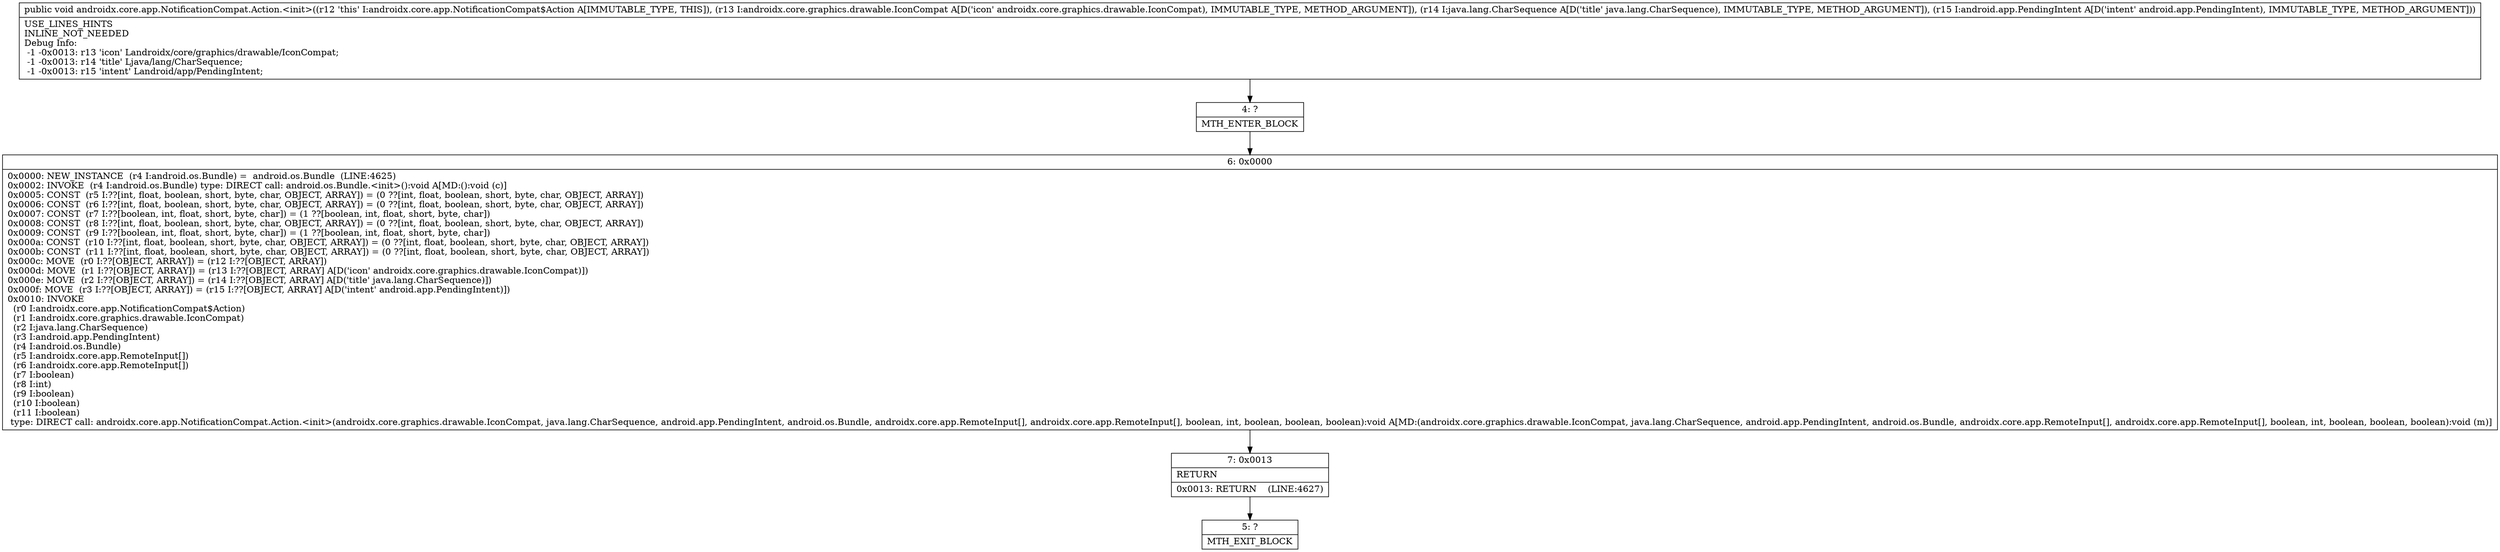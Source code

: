 digraph "CFG forandroidx.core.app.NotificationCompat.Action.\<init\>(Landroidx\/core\/graphics\/drawable\/IconCompat;Ljava\/lang\/CharSequence;Landroid\/app\/PendingIntent;)V" {
Node_4 [shape=record,label="{4\:\ ?|MTH_ENTER_BLOCK\l}"];
Node_6 [shape=record,label="{6\:\ 0x0000|0x0000: NEW_INSTANCE  (r4 I:android.os.Bundle) =  android.os.Bundle  (LINE:4625)\l0x0002: INVOKE  (r4 I:android.os.Bundle) type: DIRECT call: android.os.Bundle.\<init\>():void A[MD:():void (c)]\l0x0005: CONST  (r5 I:??[int, float, boolean, short, byte, char, OBJECT, ARRAY]) = (0 ??[int, float, boolean, short, byte, char, OBJECT, ARRAY]) \l0x0006: CONST  (r6 I:??[int, float, boolean, short, byte, char, OBJECT, ARRAY]) = (0 ??[int, float, boolean, short, byte, char, OBJECT, ARRAY]) \l0x0007: CONST  (r7 I:??[boolean, int, float, short, byte, char]) = (1 ??[boolean, int, float, short, byte, char]) \l0x0008: CONST  (r8 I:??[int, float, boolean, short, byte, char, OBJECT, ARRAY]) = (0 ??[int, float, boolean, short, byte, char, OBJECT, ARRAY]) \l0x0009: CONST  (r9 I:??[boolean, int, float, short, byte, char]) = (1 ??[boolean, int, float, short, byte, char]) \l0x000a: CONST  (r10 I:??[int, float, boolean, short, byte, char, OBJECT, ARRAY]) = (0 ??[int, float, boolean, short, byte, char, OBJECT, ARRAY]) \l0x000b: CONST  (r11 I:??[int, float, boolean, short, byte, char, OBJECT, ARRAY]) = (0 ??[int, float, boolean, short, byte, char, OBJECT, ARRAY]) \l0x000c: MOVE  (r0 I:??[OBJECT, ARRAY]) = (r12 I:??[OBJECT, ARRAY]) \l0x000d: MOVE  (r1 I:??[OBJECT, ARRAY]) = (r13 I:??[OBJECT, ARRAY] A[D('icon' androidx.core.graphics.drawable.IconCompat)]) \l0x000e: MOVE  (r2 I:??[OBJECT, ARRAY]) = (r14 I:??[OBJECT, ARRAY] A[D('title' java.lang.CharSequence)]) \l0x000f: MOVE  (r3 I:??[OBJECT, ARRAY]) = (r15 I:??[OBJECT, ARRAY] A[D('intent' android.app.PendingIntent)]) \l0x0010: INVOKE  \l  (r0 I:androidx.core.app.NotificationCompat$Action)\l  (r1 I:androidx.core.graphics.drawable.IconCompat)\l  (r2 I:java.lang.CharSequence)\l  (r3 I:android.app.PendingIntent)\l  (r4 I:android.os.Bundle)\l  (r5 I:androidx.core.app.RemoteInput[])\l  (r6 I:androidx.core.app.RemoteInput[])\l  (r7 I:boolean)\l  (r8 I:int)\l  (r9 I:boolean)\l  (r10 I:boolean)\l  (r11 I:boolean)\l type: DIRECT call: androidx.core.app.NotificationCompat.Action.\<init\>(androidx.core.graphics.drawable.IconCompat, java.lang.CharSequence, android.app.PendingIntent, android.os.Bundle, androidx.core.app.RemoteInput[], androidx.core.app.RemoteInput[], boolean, int, boolean, boolean, boolean):void A[MD:(androidx.core.graphics.drawable.IconCompat, java.lang.CharSequence, android.app.PendingIntent, android.os.Bundle, androidx.core.app.RemoteInput[], androidx.core.app.RemoteInput[], boolean, int, boolean, boolean, boolean):void (m)]\l}"];
Node_7 [shape=record,label="{7\:\ 0x0013|RETURN\l|0x0013: RETURN    (LINE:4627)\l}"];
Node_5 [shape=record,label="{5\:\ ?|MTH_EXIT_BLOCK\l}"];
MethodNode[shape=record,label="{public void androidx.core.app.NotificationCompat.Action.\<init\>((r12 'this' I:androidx.core.app.NotificationCompat$Action A[IMMUTABLE_TYPE, THIS]), (r13 I:androidx.core.graphics.drawable.IconCompat A[D('icon' androidx.core.graphics.drawable.IconCompat), IMMUTABLE_TYPE, METHOD_ARGUMENT]), (r14 I:java.lang.CharSequence A[D('title' java.lang.CharSequence), IMMUTABLE_TYPE, METHOD_ARGUMENT]), (r15 I:android.app.PendingIntent A[D('intent' android.app.PendingIntent), IMMUTABLE_TYPE, METHOD_ARGUMENT]))  | USE_LINES_HINTS\lINLINE_NOT_NEEDED\lDebug Info:\l  \-1 \-0x0013: r13 'icon' Landroidx\/core\/graphics\/drawable\/IconCompat;\l  \-1 \-0x0013: r14 'title' Ljava\/lang\/CharSequence;\l  \-1 \-0x0013: r15 'intent' Landroid\/app\/PendingIntent;\l}"];
MethodNode -> Node_4;Node_4 -> Node_6;
Node_6 -> Node_7;
Node_7 -> Node_5;
}

